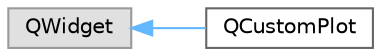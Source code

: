 digraph "Graphical Class Hierarchy"
{
 // LATEX_PDF_SIZE
  bgcolor="transparent";
  edge [fontname=Helvetica,fontsize=10,labelfontname=Helvetica,labelfontsize=10];
  node [fontname=Helvetica,fontsize=10,shape=box,height=0.2,width=0.4];
  rankdir="LR";
  Node0 [id="Node000000",label="QWidget",height=0.2,width=0.4,color="grey60", fillcolor="#E0E0E0", style="filled",tooltip=" "];
  Node0 -> Node1 [id="edge66_Node000000_Node000001",dir="back",color="steelblue1",style="solid",tooltip=" "];
  Node1 [id="Node000001",label="QCustomPlot",height=0.2,width=0.4,color="grey40", fillcolor="white", style="filled",URL="$d4/df9/classQCustomPlot.html",tooltip=" "];
}

